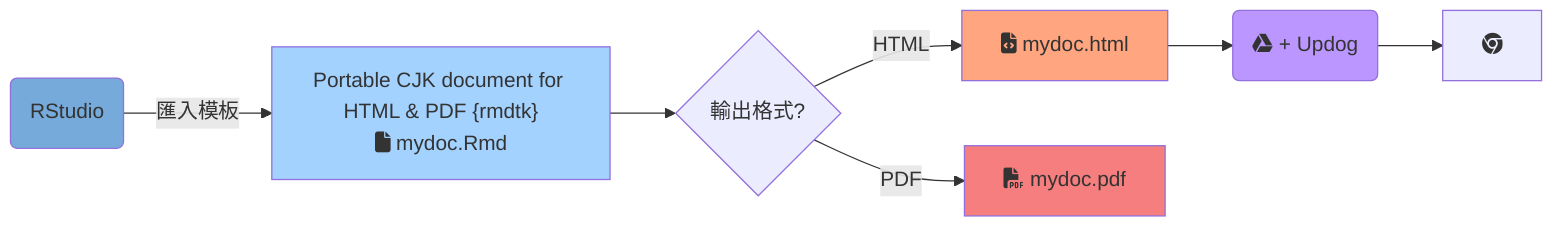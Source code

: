 graph LR
RStudio(RStudio) -->|匯入模板| rmdtemp["Portable CJK document for HTML & PDF {rmdtk}<br>fa:fa-file mydoc.Rmd"] 
rmdtemp --> C{輸出格式?}
C -->|HTML| html[fa:fa-file-code mydoc.html]
C -->|PDF| pdf[fa:fa-file-pdf mydoc.pdf]

html --> updog(fab:fa-google-drive + Updog)
updog --> H[fab:fa-chrome]

style RStudio fill:#75AADB;
style updog fill:#bc96ff;
style pdf fill:#f77e7e;
style html fill:#ffa57f;
style rmdtemp fill:#a3d2ff;
